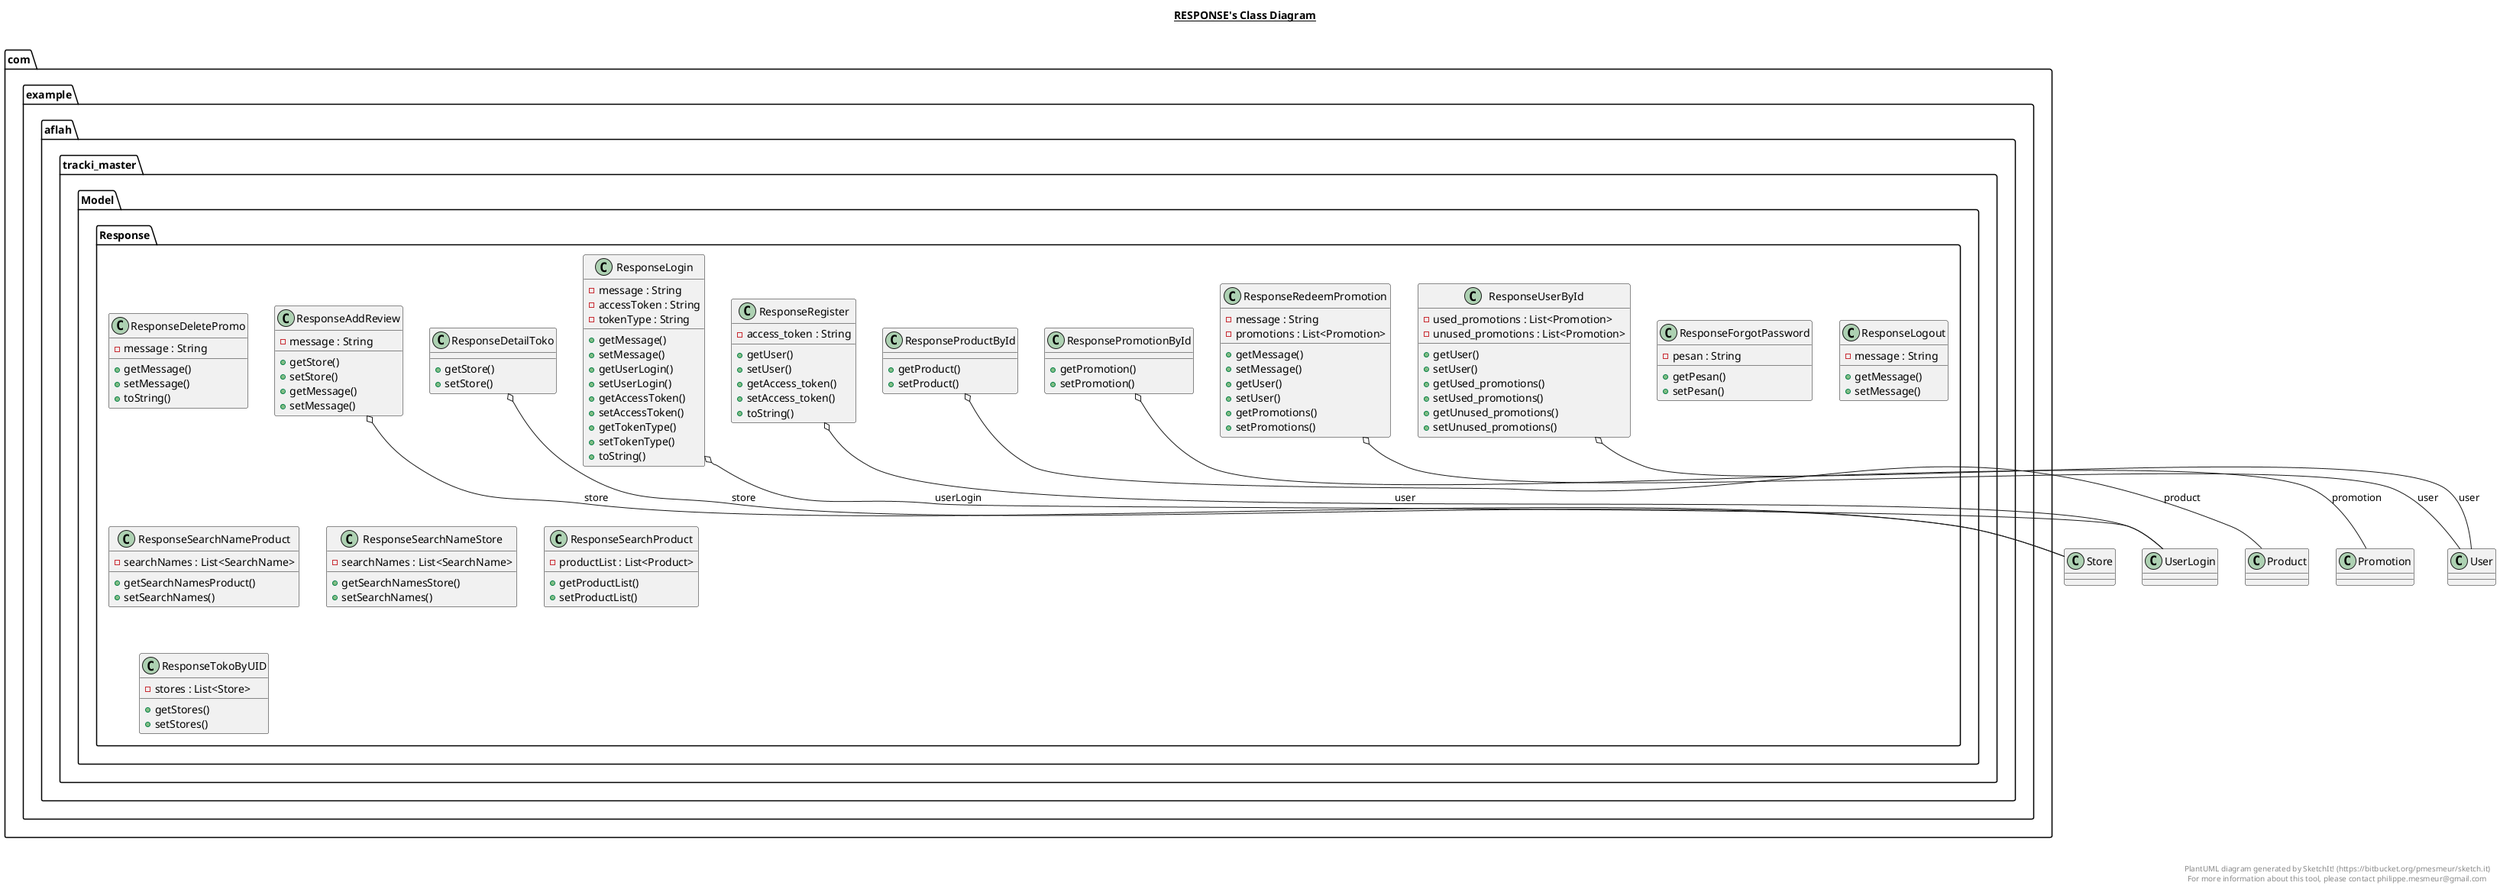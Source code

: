 @startuml

title __RESPONSE's Class Diagram__\n

  package com.example.aflah.tracki_master {
    package com.example.aflah.tracki_master.Model {
      package com.example.aflah.tracki_master.Model.Response {
        class ResponseAddReview {
            - message : String
            + getStore()
            + setStore()
            + getMessage()
            + setMessage()
        }
      }
    }
  }
  

  package com.example.aflah.tracki_master {
    package com.example.aflah.tracki_master.Model {
      package com.example.aflah.tracki_master.Model.Response {
        class ResponseDeletePromo {
            - message : String
            + getMessage()
            + setMessage()
            + toString()
        }
      }
    }
  }
  

  package com.example.aflah.tracki_master {
    package com.example.aflah.tracki_master.Model {
      package com.example.aflah.tracki_master.Model.Response {
        class ResponseDetailToko {
            + getStore()
            + setStore()
        }
      }
    }
  }
  

  package com.example.aflah.tracki_master {
    package com.example.aflah.tracki_master.Model {
      package com.example.aflah.tracki_master.Model.Response {
        class ResponseForgotPassword {
            - pesan : String
            + getPesan()
            + setPesan()
        }
      }
    }
  }
  

  package com.example.aflah.tracki_master {
    package com.example.aflah.tracki_master.Model {
      package com.example.aflah.tracki_master.Model.Response {
        class ResponseLogin {
            - message : String
            - accessToken : String
            - tokenType : String
            + getMessage()
            + setMessage()
            + getUserLogin()
            + setUserLogin()
            + getAccessToken()
            + setAccessToken()
            + getTokenType()
            + setTokenType()
            + toString()
        }
      }
    }
  }
  

  package com.example.aflah.tracki_master {
    package com.example.aflah.tracki_master.Model {
      package com.example.aflah.tracki_master.Model.Response {
        class ResponseLogout {
            - message : String
            + getMessage()
            + setMessage()
        }
      }
    }
  }
  

  package com.example.aflah.tracki_master {
    package com.example.aflah.tracki_master.Model {
      package com.example.aflah.tracki_master.Model.Response {
        class ResponseProductById {
            + getProduct()
            + setProduct()
        }
      }
    }
  }
  

  package com.example.aflah.tracki_master {
    package com.example.aflah.tracki_master.Model {
      package com.example.aflah.tracki_master.Model.Response {
        class ResponsePromotionById {
            + getPromotion()
            + setPromotion()
        }
      }
    }
  }
  

  package com.example.aflah.tracki_master {
    package com.example.aflah.tracki_master.Model {
      package com.example.aflah.tracki_master.Model.Response {
        class ResponseRedeemPromotion {
            - message : String
            - promotions : List<Promotion>
            + getMessage()
            + setMessage()
            + getUser()
            + setUser()
            + getPromotions()
            + setPromotions()
        }
      }
    }
  }
  

  package com.example.aflah.tracki_master {
    package com.example.aflah.tracki_master.Model {
      package com.example.aflah.tracki_master.Model.Response {
        class ResponseRegister {
            - access_token : String
            + getUser()
            + setUser()
            + getAccess_token()
            + setAccess_token()
            + toString()
        }
      }
    }
  }
  

  package com.example.aflah.tracki_master {
    package com.example.aflah.tracki_master.Model {
      package com.example.aflah.tracki_master.Model.Response {
        class ResponseSearchNameProduct {
            - searchNames : List<SearchName>
            + getSearchNamesProduct()
            + setSearchNames()
        }
      }
    }
  }
  

  package com.example.aflah.tracki_master {
    package com.example.aflah.tracki_master.Model {
      package com.example.aflah.tracki_master.Model.Response {
        class ResponseSearchNameStore {
            - searchNames : List<SearchName>
            + getSearchNamesStore()
            + setSearchNames()
        }
      }
    }
  }
  

  package com.example.aflah.tracki_master {
    package com.example.aflah.tracki_master.Model {
      package com.example.aflah.tracki_master.Model.Response {
        class ResponseSearchProduct {
            - productList : List<Product>
            + getProductList()
            + setProductList()
        }
      }
    }
  }
  

  package com.example.aflah.tracki_master {
    package com.example.aflah.tracki_master.Model {
      package com.example.aflah.tracki_master.Model.Response {
        class ResponseTokoByUID {
            - stores : List<Store>
            + getStores()
            + setStores()
        }
      }
    }
  }
  

  package com.example.aflah.tracki_master {
    package com.example.aflah.tracki_master.Model {
      package com.example.aflah.tracki_master.Model.Response {
        class ResponseUserById {
            - used_promotions : List<Promotion>
            - unused_promotions : List<Promotion>
            + getUser()
            + setUser()
            + getUsed_promotions()
            + setUsed_promotions()
            + getUnused_promotions()
            + setUnused_promotions()
        }
      }
    }
  }
  

  ResponseAddReview o-- Store : store
  ResponseDetailToko o-- Store : store
  ResponseLogin o-- UserLogin : userLogin
  ResponseProductById o-- Product : product
  ResponsePromotionById o-- Promotion : promotion
  ResponseRedeemPromotion o-- User : user
  ResponseRegister o-- UserLogin : user
  ResponseUserById o-- User : user


right footer


PlantUML diagram generated by SketchIt! (https://bitbucket.org/pmesmeur/sketch.it)
For more information about this tool, please contact philippe.mesmeur@gmail.com
endfooter

@enduml
